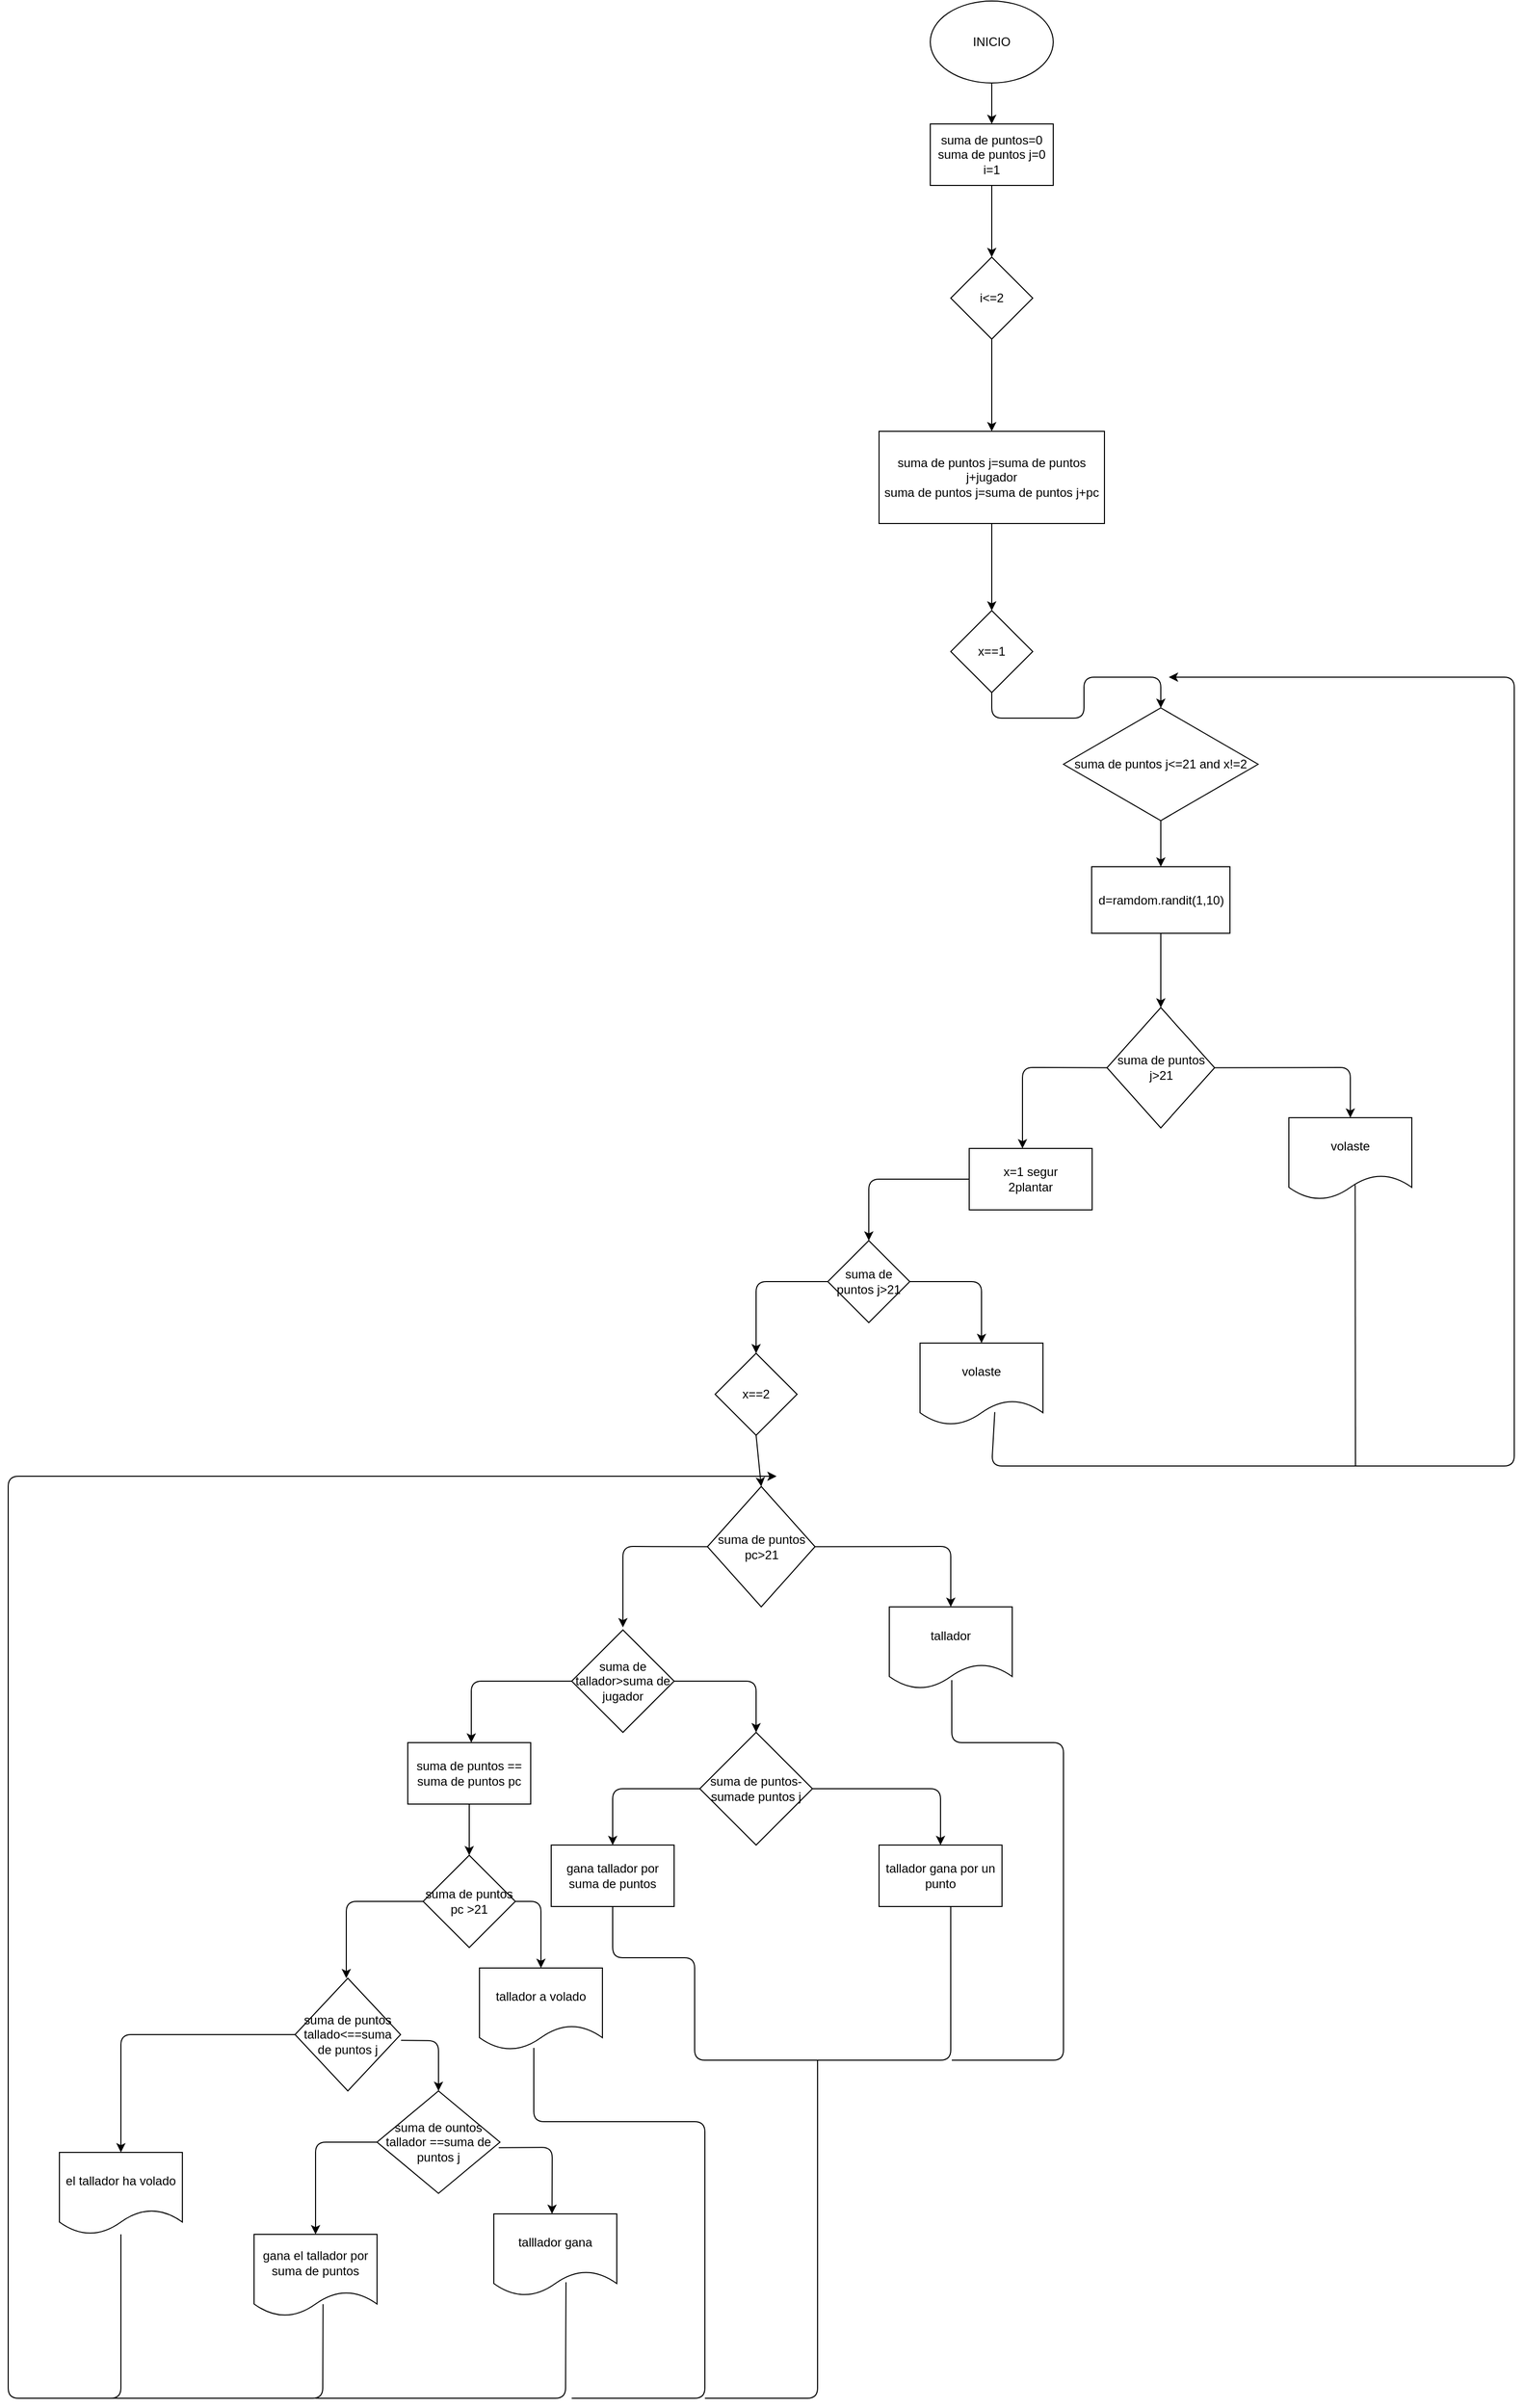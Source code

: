 <mxfile>
    <diagram id="myNODDpeAmznOwLp-JxJ" name="Página-1">
        <mxGraphModel dx="1087" dy="1476" grid="1" gridSize="10" guides="1" tooltips="1" connect="1" arrows="1" fold="1" page="1" pageScale="1" pageWidth="827" pageHeight="1169" math="0" shadow="0">
            <root>
                <mxCell id="0"/>
                <mxCell id="1" parent="0"/>
                <mxCell id="4" value="" style="edgeStyle=none;html=1;" edge="1" parent="1" source="2" target="3">
                    <mxGeometry relative="1" as="geometry"/>
                </mxCell>
                <mxCell id="2" value="INICIO" style="ellipse;whiteSpace=wrap;html=1;" vertex="1" parent="1">
                    <mxGeometry x="110" y="-260" width="120" height="80" as="geometry"/>
                </mxCell>
                <mxCell id="6" value="" style="edgeStyle=none;html=1;" edge="1" parent="1" source="3" target="5">
                    <mxGeometry relative="1" as="geometry"/>
                </mxCell>
                <mxCell id="3" value="suma de puntos=0&lt;br&gt;suma de puntos j=0&lt;br&gt;i=1" style="whiteSpace=wrap;html=1;" vertex="1" parent="1">
                    <mxGeometry x="110" y="-140" width="120" height="60" as="geometry"/>
                </mxCell>
                <mxCell id="8" value="" style="edgeStyle=none;html=1;" edge="1" parent="1" source="5" target="7">
                    <mxGeometry relative="1" as="geometry"/>
                </mxCell>
                <mxCell id="5" value="i&amp;lt;=2" style="rhombus;whiteSpace=wrap;html=1;" vertex="1" parent="1">
                    <mxGeometry x="130" y="-10" width="80" height="80" as="geometry"/>
                </mxCell>
                <mxCell id="10" value="" style="edgeStyle=none;html=1;" edge="1" parent="1" source="7" target="9">
                    <mxGeometry relative="1" as="geometry"/>
                </mxCell>
                <mxCell id="7" value="suma de puntos j=suma de puntos j+jugador&lt;br&gt;suma de puntos j=suma de puntos j+pc" style="whiteSpace=wrap;html=1;" vertex="1" parent="1">
                    <mxGeometry x="60" y="160" width="220" height="90" as="geometry"/>
                </mxCell>
                <mxCell id="12" value="" style="edgeStyle=none;html=1;exitX=0.5;exitY=1;exitDx=0;exitDy=0;entryX=0.5;entryY=0;entryDx=0;entryDy=0;" edge="1" parent="1" source="9" target="11">
                    <mxGeometry relative="1" as="geometry">
                        <mxPoint x="220" y="390" as="sourcePoint"/>
                        <Array as="points">
                            <mxPoint x="170" y="440"/>
                            <mxPoint x="260" y="440"/>
                            <mxPoint x="260" y="400"/>
                            <mxPoint x="335" y="400"/>
                        </Array>
                    </mxGeometry>
                </mxCell>
                <mxCell id="9" value="x==1" style="rhombus;whiteSpace=wrap;html=1;" vertex="1" parent="1">
                    <mxGeometry x="130" y="335" width="80" height="80" as="geometry"/>
                </mxCell>
                <mxCell id="14" value="" style="edgeStyle=none;html=1;" edge="1" parent="1" source="11" target="13">
                    <mxGeometry relative="1" as="geometry"/>
                </mxCell>
                <mxCell id="11" value="suma de puntos j&amp;lt;=21 and x!=2" style="rhombus;whiteSpace=wrap;html=1;" vertex="1" parent="1">
                    <mxGeometry x="240" y="430" width="190" height="110" as="geometry"/>
                </mxCell>
                <mxCell id="16" value="" style="edgeStyle=none;html=1;" edge="1" parent="1" source="13" target="15">
                    <mxGeometry relative="1" as="geometry"/>
                </mxCell>
                <mxCell id="13" value="d=ramdom.randit(1,10)" style="whiteSpace=wrap;html=1;" vertex="1" parent="1">
                    <mxGeometry x="267.5" y="585" width="135" height="65" as="geometry"/>
                </mxCell>
                <mxCell id="18" value="" style="edgeStyle=none;html=1;exitX=1;exitY=0.5;exitDx=0;exitDy=0;" edge="1" parent="1" source="15" target="17">
                    <mxGeometry relative="1" as="geometry">
                        <Array as="points">
                            <mxPoint x="520" y="781"/>
                        </Array>
                    </mxGeometry>
                </mxCell>
                <mxCell id="15" value="suma de puntos j&amp;gt;21" style="rhombus;whiteSpace=wrap;html=1;" vertex="1" parent="1">
                    <mxGeometry x="282.5" y="722.5" width="105" height="117.5" as="geometry"/>
                </mxCell>
                <mxCell id="17" value="volaste" style="shape=document;whiteSpace=wrap;html=1;boundedLbl=1;" vertex="1" parent="1">
                    <mxGeometry x="460" y="830" width="120" height="80" as="geometry"/>
                </mxCell>
                <mxCell id="19" value="x=1 segur&lt;br&gt;2plantar" style="rounded=0;whiteSpace=wrap;html=1;" vertex="1" parent="1">
                    <mxGeometry x="148" y="860" width="120" height="60" as="geometry"/>
                </mxCell>
                <mxCell id="20" value="" style="endArrow=classic;html=1;exitX=0;exitY=0.5;exitDx=0;exitDy=0;" edge="1" parent="1" source="15">
                    <mxGeometry width="50" height="50" relative="1" as="geometry">
                        <mxPoint x="50" y="890" as="sourcePoint"/>
                        <mxPoint x="200" y="860" as="targetPoint"/>
                        <Array as="points">
                            <mxPoint x="200" y="781"/>
                        </Array>
                    </mxGeometry>
                </mxCell>
                <mxCell id="21" value="" style="endArrow=classic;html=1;exitX=0;exitY=0.5;exitDx=0;exitDy=0;" edge="1" parent="1" source="19">
                    <mxGeometry width="50" height="50" relative="1" as="geometry">
                        <mxPoint x="100" y="1000" as="sourcePoint"/>
                        <mxPoint x="50" y="950" as="targetPoint"/>
                        <Array as="points">
                            <mxPoint x="50" y="890"/>
                        </Array>
                    </mxGeometry>
                </mxCell>
                <mxCell id="22" value="suma de puntos j&amp;gt;21" style="rhombus;whiteSpace=wrap;html=1;" vertex="1" parent="1">
                    <mxGeometry x="10" y="950" width="80" height="80" as="geometry"/>
                </mxCell>
                <mxCell id="23" value="" style="endArrow=classic;html=1;exitX=1;exitY=0.5;exitDx=0;exitDy=0;" edge="1" parent="1" source="22">
                    <mxGeometry width="50" height="50" relative="1" as="geometry">
                        <mxPoint x="190" y="1050" as="sourcePoint"/>
                        <mxPoint x="160" y="1050" as="targetPoint"/>
                        <Array as="points">
                            <mxPoint x="160" y="990"/>
                        </Array>
                    </mxGeometry>
                </mxCell>
                <mxCell id="25" value="volaste" style="shape=document;whiteSpace=wrap;html=1;boundedLbl=1;" vertex="1" parent="1">
                    <mxGeometry x="100" y="1050" width="120" height="80" as="geometry"/>
                </mxCell>
                <mxCell id="26" value="" style="endArrow=classic;html=1;exitX=0;exitY=0.5;exitDx=0;exitDy=0;" edge="1" parent="1" source="22">
                    <mxGeometry width="50" height="50" relative="1" as="geometry">
                        <mxPoint y="1140" as="sourcePoint"/>
                        <mxPoint x="-60" y="1060" as="targetPoint"/>
                        <Array as="points">
                            <mxPoint x="-60" y="990"/>
                        </Array>
                    </mxGeometry>
                </mxCell>
                <mxCell id="27" value="x==2" style="rhombus;whiteSpace=wrap;html=1;" vertex="1" parent="1">
                    <mxGeometry x="-100" y="1060" width="80" height="80" as="geometry"/>
                </mxCell>
                <mxCell id="28" value="" style="edgeStyle=none;html=1;exitX=1;exitY=0.5;exitDx=0;exitDy=0;" edge="1" parent="1" source="29" target="30">
                    <mxGeometry relative="1" as="geometry">
                        <Array as="points">
                            <mxPoint x="130" y="1248.5"/>
                        </Array>
                    </mxGeometry>
                </mxCell>
                <mxCell id="29" value="suma de puntos pc&amp;gt;21" style="rhombus;whiteSpace=wrap;html=1;" vertex="1" parent="1">
                    <mxGeometry x="-107.5" y="1190" width="105" height="117.5" as="geometry"/>
                </mxCell>
                <mxCell id="30" value="tallador" style="shape=document;whiteSpace=wrap;html=1;boundedLbl=1;" vertex="1" parent="1">
                    <mxGeometry x="70" y="1307.5" width="120" height="80" as="geometry"/>
                </mxCell>
                <mxCell id="32" value="" style="endArrow=classic;html=1;exitX=0;exitY=0.5;exitDx=0;exitDy=0;" edge="1" parent="1" source="29">
                    <mxGeometry width="50" height="50" relative="1" as="geometry">
                        <mxPoint x="-340" y="1357.5" as="sourcePoint"/>
                        <mxPoint x="-190" y="1327.5" as="targetPoint"/>
                        <Array as="points">
                            <mxPoint x="-190" y="1248.5"/>
                        </Array>
                    </mxGeometry>
                </mxCell>
                <mxCell id="33" value="" style="endArrow=classic;html=1;exitX=0;exitY=0.5;exitDx=0;exitDy=0;" edge="1" parent="1">
                    <mxGeometry width="50" height="50" relative="1" as="geometry">
                        <mxPoint x="-240" y="1380.0" as="sourcePoint"/>
                        <mxPoint x="-338" y="1440" as="targetPoint"/>
                        <Array as="points">
                            <mxPoint x="-338" y="1380"/>
                        </Array>
                    </mxGeometry>
                </mxCell>
                <mxCell id="34" value="" style="endArrow=classic;html=1;exitX=0.5;exitY=1;exitDx=0;exitDy=0;entryX=0.5;entryY=0;entryDx=0;entryDy=0;" edge="1" parent="1" source="27" target="29">
                    <mxGeometry width="50" height="50" relative="1" as="geometry">
                        <mxPoint x="-40" y="1220" as="sourcePoint"/>
                        <mxPoint x="10" y="1170" as="targetPoint"/>
                    </mxGeometry>
                </mxCell>
                <mxCell id="35" value="suma de tallador&amp;gt;suma de jugador" style="rhombus;whiteSpace=wrap;html=1;" vertex="1" parent="1">
                    <mxGeometry x="-240" y="1330" width="100" height="100" as="geometry"/>
                </mxCell>
                <mxCell id="39" value="" style="edgeStyle=none;html=1;exitX=1;exitY=0.5;exitDx=0;exitDy=0;entryX=0.5;entryY=0;entryDx=0;entryDy=0;" edge="1" parent="1" source="36" target="38">
                    <mxGeometry relative="1" as="geometry">
                        <Array as="points">
                            <mxPoint x="120" y="1485"/>
                        </Array>
                    </mxGeometry>
                </mxCell>
                <mxCell id="36" value="suma de puntos-sumade puntos j" style="rhombus;whiteSpace=wrap;html=1;" vertex="1" parent="1">
                    <mxGeometry x="-115" y="1430" width="110" height="110" as="geometry"/>
                </mxCell>
                <mxCell id="37" value="" style="endArrow=classic;html=1;exitX=1;exitY=0.5;exitDx=0;exitDy=0;entryX=0.5;entryY=0;entryDx=0;entryDy=0;" edge="1" parent="1" source="35" target="36">
                    <mxGeometry width="50" height="50" relative="1" as="geometry">
                        <mxPoint x="-120" y="1450" as="sourcePoint"/>
                        <mxPoint x="-70" y="1400" as="targetPoint"/>
                        <Array as="points">
                            <mxPoint x="-60" y="1380"/>
                        </Array>
                    </mxGeometry>
                </mxCell>
                <mxCell id="38" value="tallador gana por un punto" style="whiteSpace=wrap;html=1;" vertex="1" parent="1">
                    <mxGeometry x="60" y="1540" width="120" height="60" as="geometry"/>
                </mxCell>
                <mxCell id="40" value="gana tallador por suma de puntos" style="rounded=0;whiteSpace=wrap;html=1;" vertex="1" parent="1">
                    <mxGeometry x="-260" y="1540" width="120" height="60" as="geometry"/>
                </mxCell>
                <mxCell id="41" value="" style="endArrow=classic;html=1;exitX=0;exitY=0.5;exitDx=0;exitDy=0;entryX=0.5;entryY=0;entryDx=0;entryDy=0;" edge="1" parent="1" source="36" target="40">
                    <mxGeometry width="50" height="50" relative="1" as="geometry">
                        <mxPoint x="-170" y="1510" as="sourcePoint"/>
                        <mxPoint x="-120" y="1460" as="targetPoint"/>
                        <Array as="points">
                            <mxPoint x="-200" y="1485"/>
                        </Array>
                    </mxGeometry>
                </mxCell>
                <mxCell id="42" value="suma de puntos == suma de puntos pc" style="rounded=0;whiteSpace=wrap;html=1;" vertex="1" parent="1">
                    <mxGeometry x="-400" y="1440" width="120" height="60" as="geometry"/>
                </mxCell>
                <mxCell id="43" value="" style="endArrow=classic;html=1;exitX=0.5;exitY=1;exitDx=0;exitDy=0;" edge="1" parent="1" source="42">
                    <mxGeometry width="50" height="50" relative="1" as="geometry">
                        <mxPoint x="-340" y="1590" as="sourcePoint"/>
                        <mxPoint x="-340" y="1550" as="targetPoint"/>
                    </mxGeometry>
                </mxCell>
                <mxCell id="44" value="suma de puntos pc &amp;gt;21" style="rhombus;whiteSpace=wrap;html=1;" vertex="1" parent="1">
                    <mxGeometry x="-385" y="1550" width="90" height="90" as="geometry"/>
                </mxCell>
                <mxCell id="45" value="" style="endArrow=classic;html=1;exitX=1;exitY=0.5;exitDx=0;exitDy=0;" edge="1" parent="1" source="44">
                    <mxGeometry width="50" height="50" relative="1" as="geometry">
                        <mxPoint x="-350" y="1710" as="sourcePoint"/>
                        <mxPoint x="-270" y="1660" as="targetPoint"/>
                        <Array as="points">
                            <mxPoint x="-270" y="1595"/>
                        </Array>
                    </mxGeometry>
                </mxCell>
                <mxCell id="46" value="tallador a volado" style="shape=document;whiteSpace=wrap;html=1;boundedLbl=1;" vertex="1" parent="1">
                    <mxGeometry x="-330" y="1660" width="120" height="80" as="geometry"/>
                </mxCell>
                <mxCell id="47" value="" style="endArrow=classic;html=1;exitX=0;exitY=0.5;exitDx=0;exitDy=0;" edge="1" parent="1" source="44">
                    <mxGeometry width="50" height="50" relative="1" as="geometry">
                        <mxPoint x="-490" y="1690" as="sourcePoint"/>
                        <mxPoint x="-460" y="1670" as="targetPoint"/>
                        <Array as="points">
                            <mxPoint x="-460" y="1595"/>
                        </Array>
                    </mxGeometry>
                </mxCell>
                <mxCell id="48" value="suma de puntos tallado&amp;lt;==suma de puntos j" style="rhombus;whiteSpace=wrap;html=1;" vertex="1" parent="1">
                    <mxGeometry x="-510" y="1670" width="103" height="110" as="geometry"/>
                </mxCell>
                <mxCell id="49" value="" style="endArrow=classic;html=1;exitX=1.004;exitY=0.551;exitDx=0;exitDy=0;exitPerimeter=0;" edge="1" parent="1" source="48">
                    <mxGeometry width="50" height="50" relative="1" as="geometry">
                        <mxPoint x="-430" y="1870" as="sourcePoint"/>
                        <mxPoint x="-370" y="1780" as="targetPoint"/>
                        <Array as="points">
                            <mxPoint x="-370" y="1731"/>
                        </Array>
                    </mxGeometry>
                </mxCell>
                <mxCell id="50" value="suma de ountos tallador ==suma de puntos j" style="rhombus;whiteSpace=wrap;html=1;" vertex="1" parent="1">
                    <mxGeometry x="-430" y="1780" width="120" height="100" as="geometry"/>
                </mxCell>
                <mxCell id="51" value="" style="endArrow=classic;html=1;exitX=0.99;exitY=0.554;exitDx=0;exitDy=0;exitPerimeter=0;" edge="1" parent="1" source="50">
                    <mxGeometry width="50" height="50" relative="1" as="geometry">
                        <mxPoint x="-410" y="1950" as="sourcePoint"/>
                        <mxPoint x="-259.2" y="1900" as="targetPoint"/>
                        <Array as="points">
                            <mxPoint x="-259" y="1835"/>
                        </Array>
                    </mxGeometry>
                </mxCell>
                <mxCell id="52" value="talllador gana" style="shape=document;whiteSpace=wrap;html=1;boundedLbl=1;" vertex="1" parent="1">
                    <mxGeometry x="-316" y="1900" width="120" height="80" as="geometry"/>
                </mxCell>
                <mxCell id="53" value="" style="endArrow=classic;html=1;exitX=0;exitY=0.5;exitDx=0;exitDy=0;" edge="1" parent="1" source="50">
                    <mxGeometry width="50" height="50" relative="1" as="geometry">
                        <mxPoint x="-520" y="1930" as="sourcePoint"/>
                        <mxPoint x="-490" y="1920" as="targetPoint"/>
                        <Array as="points">
                            <mxPoint x="-490" y="1830"/>
                        </Array>
                    </mxGeometry>
                </mxCell>
                <mxCell id="54" value="gana el tallador por suma de puntos" style="shape=document;whiteSpace=wrap;html=1;boundedLbl=1;" vertex="1" parent="1">
                    <mxGeometry x="-550" y="1920" width="120" height="80" as="geometry"/>
                </mxCell>
                <mxCell id="55" value="" style="endArrow=classic;html=1;exitX=0;exitY=0.5;exitDx=0;exitDy=0;" edge="1" parent="1" source="48">
                    <mxGeometry width="50" height="50" relative="1" as="geometry">
                        <mxPoint x="-650" y="1860" as="sourcePoint"/>
                        <mxPoint x="-680" y="1840" as="targetPoint"/>
                        <Array as="points">
                            <mxPoint x="-680" y="1725"/>
                        </Array>
                    </mxGeometry>
                </mxCell>
                <mxCell id="56" value="el tallador ha volado" style="shape=document;whiteSpace=wrap;html=1;boundedLbl=1;" vertex="1" parent="1">
                    <mxGeometry x="-740" y="1840" width="120" height="80" as="geometry"/>
                </mxCell>
                <mxCell id="57" value="" style="endArrow=classic;html=1;" edge="1" parent="1" source="56">
                    <mxGeometry width="50" height="50" relative="1" as="geometry">
                        <mxPoint x="-350" y="1200" as="sourcePoint"/>
                        <mxPoint x="-40" y="1180" as="targetPoint"/>
                        <Array as="points">
                            <mxPoint x="-680" y="2080"/>
                            <mxPoint x="-790" y="2080"/>
                            <mxPoint x="-790" y="1180"/>
                        </Array>
                    </mxGeometry>
                </mxCell>
                <mxCell id="58" value="" style="endArrow=none;html=1;exitX=0.561;exitY=0.852;exitDx=0;exitDy=0;exitPerimeter=0;" edge="1" parent="1" source="54">
                    <mxGeometry width="50" height="50" relative="1" as="geometry">
                        <mxPoint x="-450" y="2100" as="sourcePoint"/>
                        <mxPoint x="-690" y="2080" as="targetPoint"/>
                        <Array as="points">
                            <mxPoint x="-483" y="2080"/>
                        </Array>
                    </mxGeometry>
                </mxCell>
                <mxCell id="59" value="" style="endArrow=none;html=1;entryX=0.587;entryY=0.834;entryDx=0;entryDy=0;entryPerimeter=0;" edge="1" parent="1" target="52">
                    <mxGeometry width="50" height="50" relative="1" as="geometry">
                        <mxPoint x="-490" y="2080" as="sourcePoint"/>
                        <mxPoint x="-270" y="2030" as="targetPoint"/>
                        <Array as="points">
                            <mxPoint x="-246" y="2080"/>
                        </Array>
                    </mxGeometry>
                </mxCell>
                <mxCell id="60" value="" style="endArrow=none;html=1;exitX=0.442;exitY=0.975;exitDx=0;exitDy=0;exitPerimeter=0;" edge="1" parent="1" source="46">
                    <mxGeometry width="50" height="50" relative="1" as="geometry">
                        <mxPoint x="-160" y="1870" as="sourcePoint"/>
                        <mxPoint x="-240" y="2080" as="targetPoint"/>
                        <Array as="points">
                            <mxPoint x="-277" y="1810"/>
                            <mxPoint x="-110" y="1810"/>
                            <mxPoint x="-110" y="2080"/>
                        </Array>
                    </mxGeometry>
                </mxCell>
                <mxCell id="61" value="" style="endArrow=none;html=1;exitX=0.5;exitY=1;exitDx=0;exitDy=0;entryX=0.583;entryY=1;entryDx=0;entryDy=0;entryPerimeter=0;" edge="1" parent="1" source="40" target="38">
                    <mxGeometry width="50" height="50" relative="1" as="geometry">
                        <mxPoint x="180" y="1720" as="sourcePoint"/>
                        <mxPoint x="130" y="1610" as="targetPoint"/>
                        <Array as="points">
                            <mxPoint x="-200" y="1650"/>
                            <mxPoint x="-120" y="1650"/>
                            <mxPoint x="-120" y="1750"/>
                            <mxPoint x="130" y="1750"/>
                        </Array>
                    </mxGeometry>
                </mxCell>
                <mxCell id="62" value="" style="endArrow=none;html=1;" edge="1" parent="1">
                    <mxGeometry width="50" height="50" relative="1" as="geometry">
                        <mxPoint y="1750" as="sourcePoint"/>
                        <mxPoint x="-110" y="2080" as="targetPoint"/>
                        <Array as="points">
                            <mxPoint y="2080"/>
                        </Array>
                    </mxGeometry>
                </mxCell>
                <mxCell id="63" value="" style="endArrow=none;html=1;exitX=0.508;exitY=0.894;exitDx=0;exitDy=0;exitPerimeter=0;" edge="1" parent="1" source="30">
                    <mxGeometry width="50" height="50" relative="1" as="geometry">
                        <mxPoint x="310" y="1390" as="sourcePoint"/>
                        <mxPoint x="131" y="1750" as="targetPoint"/>
                        <Array as="points">
                            <mxPoint x="131" y="1440"/>
                            <mxPoint x="240" y="1440"/>
                            <mxPoint x="240" y="1750"/>
                        </Array>
                    </mxGeometry>
                </mxCell>
                <mxCell id="64" value="" style="endArrow=classic;html=1;exitX=0.608;exitY=0.842;exitDx=0;exitDy=0;exitPerimeter=0;" edge="1" parent="1" source="25">
                    <mxGeometry width="50" height="50" relative="1" as="geometry">
                        <mxPoint x="370" y="1250" as="sourcePoint"/>
                        <mxPoint x="342.857" y="400" as="targetPoint"/>
                        <Array as="points">
                            <mxPoint x="170" y="1170"/>
                            <mxPoint x="680" y="1170"/>
                            <mxPoint x="680" y="400"/>
                        </Array>
                    </mxGeometry>
                </mxCell>
                <mxCell id="65" value="" style="endArrow=none;html=1;exitX=0.539;exitY=0.821;exitDx=0;exitDy=0;exitPerimeter=0;" edge="1" parent="1" source="17">
                    <mxGeometry width="50" height="50" relative="1" as="geometry">
                        <mxPoint x="550" y="950" as="sourcePoint"/>
                        <mxPoint x="525" y="1170" as="targetPoint"/>
                    </mxGeometry>
                </mxCell>
            </root>
        </mxGraphModel>
    </diagram>
</mxfile>
